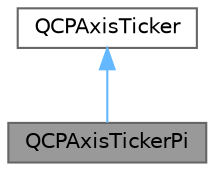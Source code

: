 digraph "QCPAxisTickerPi"
{
 // LATEX_PDF_SIZE
  bgcolor="transparent";
  edge [fontname=Helvetica,fontsize=10,labelfontname=Helvetica,labelfontsize=10];
  node [fontname=Helvetica,fontsize=10,shape=box,height=0.2,width=0.4];
  Node1 [label="QCPAxisTickerPi",height=0.2,width=0.4,color="gray40", fillcolor="grey60", style="filled", fontcolor="black",tooltip="Specialized axis ticker to display ticks in units of an arbitrary constant, for example pi"];
  Node2 -> Node1 [dir="back",color="steelblue1",style="solid"];
  Node2 [label="QCPAxisTicker",height=0.2,width=0.4,color="gray40", fillcolor="white", style="filled",URL="$class_q_c_p_axis_ticker.html",tooltip="The base class tick generator used by QCPAxis to create tick positions and tick labels"];
}
